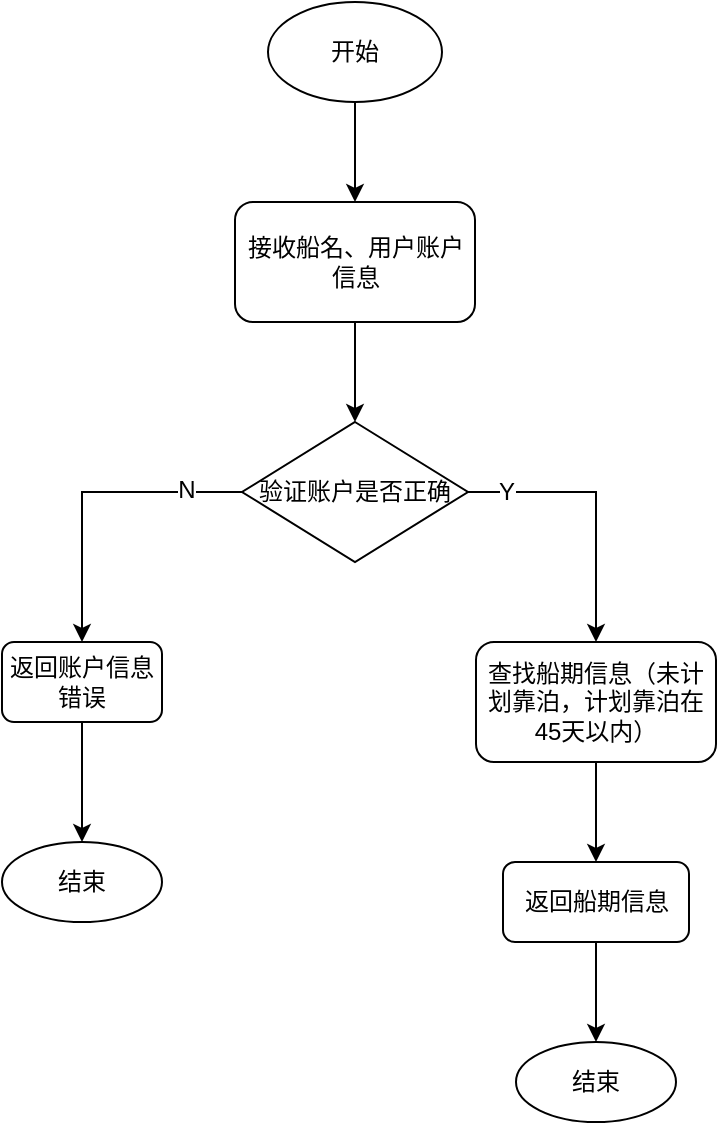 <mxfile pages="1" version="11.2.4" type="github"><diagram id="Nc6VeGH4JENk6oRQrkGP" name="第 1 页"><mxGraphModel dx="1422" dy="764" grid="1" gridSize="10" guides="1" tooltips="1" connect="1" arrows="1" fold="1" page="1" pageScale="1" pageWidth="827" pageHeight="1169" math="0" shadow="0"><root><mxCell id="0"/><mxCell id="1" parent="0"/><mxCell id="jRs5AG0nIRx82iLJqgiN-4" style="edgeStyle=orthogonalEdgeStyle;rounded=0;orthogonalLoop=1;jettySize=auto;html=1;exitX=0.5;exitY=1;exitDx=0;exitDy=0;entryX=0.5;entryY=0;entryDx=0;entryDy=0;" parent="1" source="jRs5AG0nIRx82iLJqgiN-2" target="jRs5AG0nIRx82iLJqgiN-3" edge="1"><mxGeometry relative="1" as="geometry"/></mxCell><mxCell id="jRs5AG0nIRx82iLJqgiN-2" value="开始" style="ellipse;whiteSpace=wrap;html=1;" parent="1" vertex="1"><mxGeometry x="293" y="40" width="87" height="50" as="geometry"/></mxCell><mxCell id="jRs5AG0nIRx82iLJqgiN-6" style="edgeStyle=orthogonalEdgeStyle;rounded=0;orthogonalLoop=1;jettySize=auto;html=1;exitX=0.5;exitY=1;exitDx=0;exitDy=0;entryX=0.5;entryY=0;entryDx=0;entryDy=0;" parent="1" source="jRs5AG0nIRx82iLJqgiN-3" target="jRs5AG0nIRx82iLJqgiN-5" edge="1"><mxGeometry relative="1" as="geometry"/></mxCell><mxCell id="jRs5AG0nIRx82iLJqgiN-3" value="接收船名、用户账户信息" style="rounded=1;whiteSpace=wrap;html=1;" parent="1" vertex="1"><mxGeometry x="276.5" y="140" width="120" height="60" as="geometry"/></mxCell><mxCell id="jRs5AG0nIRx82iLJqgiN-11" style="edgeStyle=orthogonalEdgeStyle;rounded=0;orthogonalLoop=1;jettySize=auto;html=1;exitX=1;exitY=0.5;exitDx=0;exitDy=0;entryX=0.5;entryY=0;entryDx=0;entryDy=0;" parent="1" source="jRs5AG0nIRx82iLJqgiN-5" target="jRs5AG0nIRx82iLJqgiN-10" edge="1"><mxGeometry relative="1" as="geometry"/></mxCell><mxCell id="MTPVil6YxJpnudCRoJGR-4" value="Y" style="text;html=1;resizable=0;points=[];align=center;verticalAlign=middle;labelBackgroundColor=#ffffff;" vertex="1" connectable="0" parent="jRs5AG0nIRx82iLJqgiN-11"><mxGeometry x="-0.727" relative="1" as="geometry"><mxPoint as="offset"/></mxGeometry></mxCell><mxCell id="MTPVil6YxJpnudCRoJGR-2" style="edgeStyle=orthogonalEdgeStyle;rounded=0;orthogonalLoop=1;jettySize=auto;html=1;exitX=0;exitY=0.5;exitDx=0;exitDy=0;entryX=0.5;entryY=0;entryDx=0;entryDy=0;" edge="1" parent="1" source="jRs5AG0nIRx82iLJqgiN-5" target="MTPVil6YxJpnudCRoJGR-1"><mxGeometry relative="1" as="geometry"/></mxCell><mxCell id="MTPVil6YxJpnudCRoJGR-3" value="N" style="text;html=1;resizable=0;points=[];align=center;verticalAlign=middle;labelBackgroundColor=#ffffff;" vertex="1" connectable="0" parent="MTPVil6YxJpnudCRoJGR-2"><mxGeometry x="-0.639" y="-1" relative="1" as="geometry"><mxPoint as="offset"/></mxGeometry></mxCell><mxCell id="jRs5AG0nIRx82iLJqgiN-5" value="验证账户是否正确" style="rhombus;whiteSpace=wrap;html=1;" parent="1" vertex="1"><mxGeometry x="280" y="250" width="113" height="70" as="geometry"/></mxCell><mxCell id="jRs5AG0nIRx82iLJqgiN-7" value="结束" style="ellipse;whiteSpace=wrap;html=1;" parent="1" vertex="1"><mxGeometry x="160" y="460" width="80" height="40" as="geometry"/></mxCell><mxCell id="MTPVil6YxJpnudCRoJGR-7" style="edgeStyle=orthogonalEdgeStyle;rounded=0;orthogonalLoop=1;jettySize=auto;html=1;exitX=0.5;exitY=1;exitDx=0;exitDy=0;" edge="1" parent="1" source="jRs5AG0nIRx82iLJqgiN-10" target="MTPVil6YxJpnudCRoJGR-6"><mxGeometry relative="1" as="geometry"/></mxCell><mxCell id="jRs5AG0nIRx82iLJqgiN-10" value="查找船期信息（未计划靠泊，计划靠泊在45天以内）" style="rounded=1;whiteSpace=wrap;html=1;" parent="1" vertex="1"><mxGeometry x="397" y="360" width="120" height="60" as="geometry"/></mxCell><mxCell id="MTPVil6YxJpnudCRoJGR-5" style="edgeStyle=orthogonalEdgeStyle;rounded=0;orthogonalLoop=1;jettySize=auto;html=1;exitX=0.5;exitY=1;exitDx=0;exitDy=0;" edge="1" parent="1" source="MTPVil6YxJpnudCRoJGR-1" target="jRs5AG0nIRx82iLJqgiN-7"><mxGeometry relative="1" as="geometry"/></mxCell><mxCell id="MTPVil6YxJpnudCRoJGR-1" value="返回账户信息错误" style="rounded=1;whiteSpace=wrap;html=1;" vertex="1" parent="1"><mxGeometry x="160" y="360" width="80" height="40" as="geometry"/></mxCell><mxCell id="MTPVil6YxJpnudCRoJGR-11" style="edgeStyle=orthogonalEdgeStyle;rounded=0;orthogonalLoop=1;jettySize=auto;html=1;exitX=0.5;exitY=1;exitDx=0;exitDy=0;entryX=0.5;entryY=0;entryDx=0;entryDy=0;" edge="1" parent="1" source="MTPVil6YxJpnudCRoJGR-6" target="MTPVil6YxJpnudCRoJGR-10"><mxGeometry relative="1" as="geometry"/></mxCell><mxCell id="MTPVil6YxJpnudCRoJGR-6" value="返回船期信息" style="rounded=1;whiteSpace=wrap;html=1;" vertex="1" parent="1"><mxGeometry x="410.5" y="470" width="93" height="40" as="geometry"/></mxCell><mxCell id="MTPVil6YxJpnudCRoJGR-10" value="结束" style="ellipse;whiteSpace=wrap;html=1;" vertex="1" parent="1"><mxGeometry x="417" y="560" width="80" height="40" as="geometry"/></mxCell></root></mxGraphModel></diagram></mxfile>